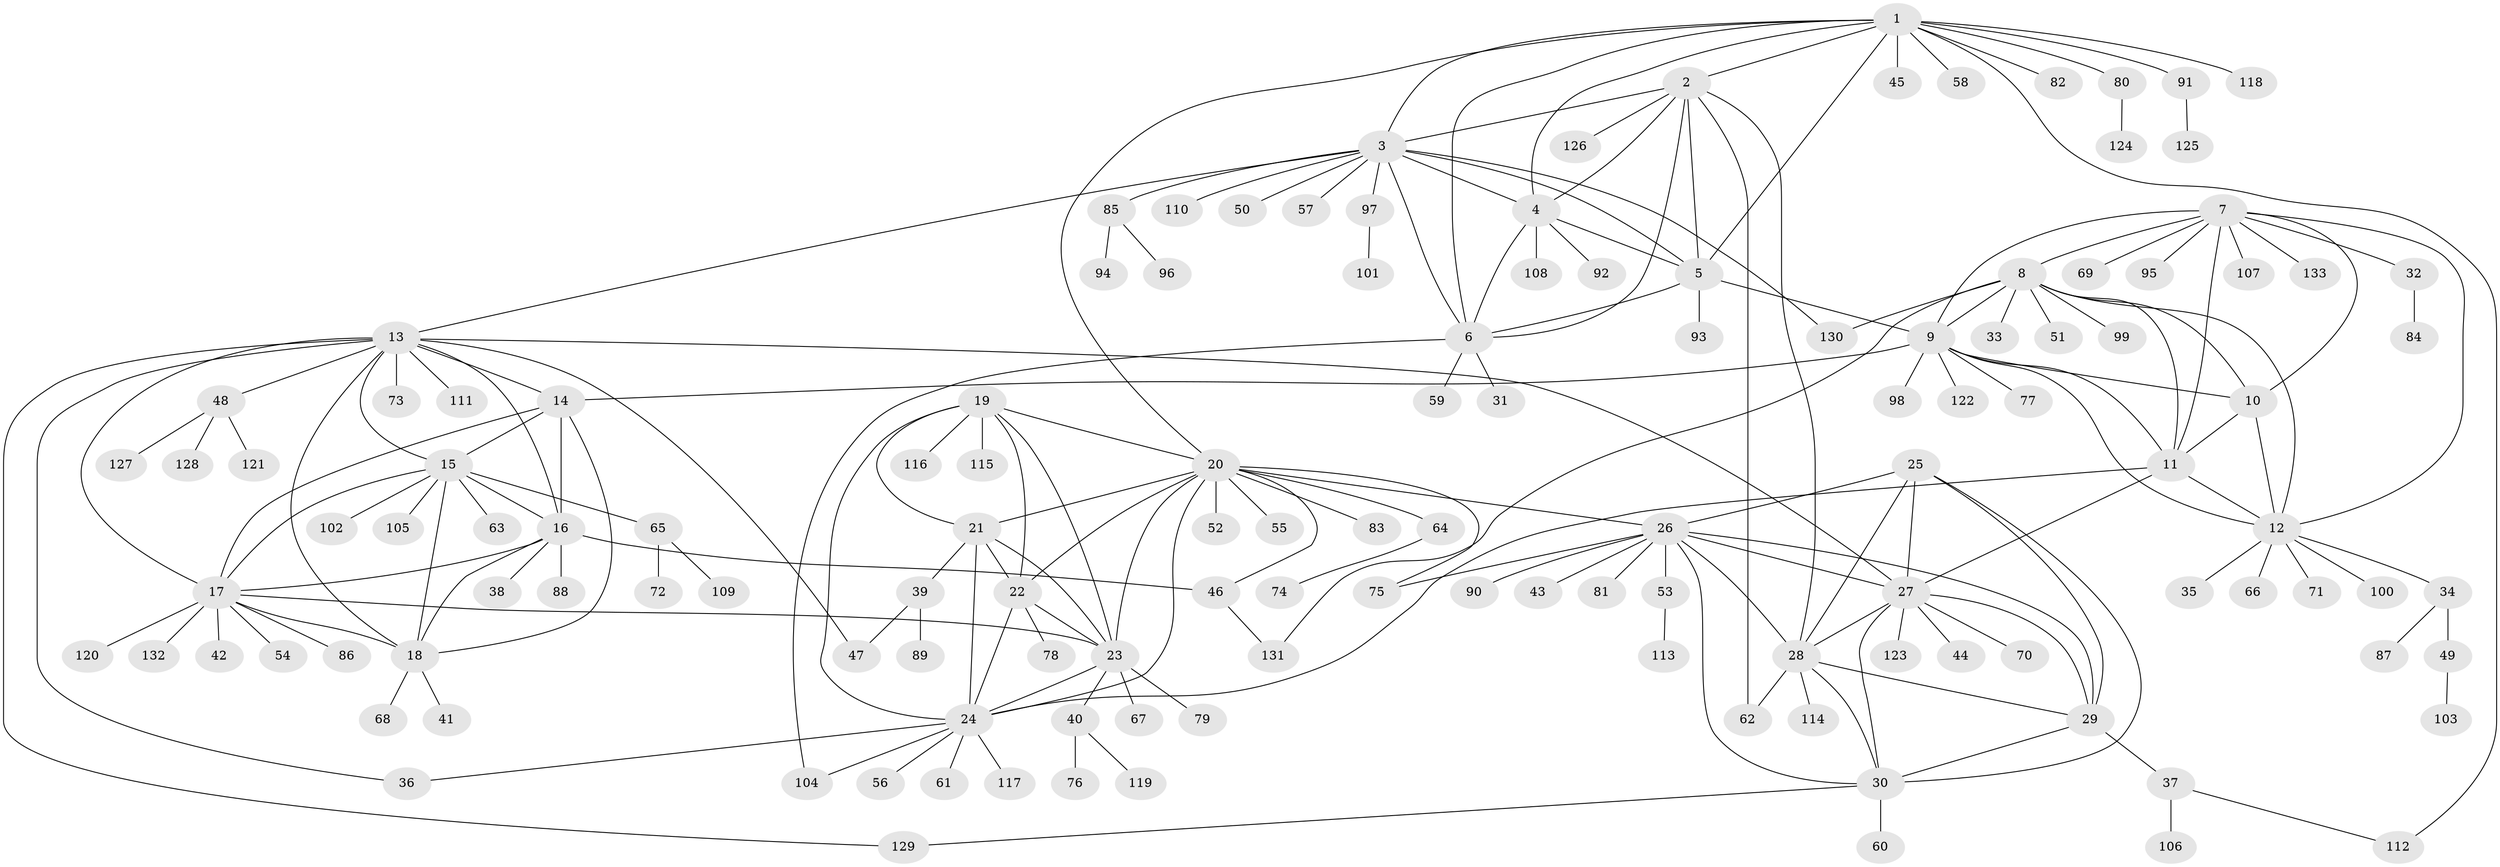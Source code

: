 // coarse degree distribution, {3: 0.05128205128205128, 4: 0.02564102564102564, 2: 0.05128205128205128, 1: 0.717948717948718, 6: 0.02564102564102564, 9: 0.02564102564102564, 7: 0.05128205128205128, 5: 0.02564102564102564, 16: 0.02564102564102564}
// Generated by graph-tools (version 1.1) at 2025/57/03/04/25 21:57:13]
// undirected, 133 vertices, 198 edges
graph export_dot {
graph [start="1"]
  node [color=gray90,style=filled];
  1;
  2;
  3;
  4;
  5;
  6;
  7;
  8;
  9;
  10;
  11;
  12;
  13;
  14;
  15;
  16;
  17;
  18;
  19;
  20;
  21;
  22;
  23;
  24;
  25;
  26;
  27;
  28;
  29;
  30;
  31;
  32;
  33;
  34;
  35;
  36;
  37;
  38;
  39;
  40;
  41;
  42;
  43;
  44;
  45;
  46;
  47;
  48;
  49;
  50;
  51;
  52;
  53;
  54;
  55;
  56;
  57;
  58;
  59;
  60;
  61;
  62;
  63;
  64;
  65;
  66;
  67;
  68;
  69;
  70;
  71;
  72;
  73;
  74;
  75;
  76;
  77;
  78;
  79;
  80;
  81;
  82;
  83;
  84;
  85;
  86;
  87;
  88;
  89;
  90;
  91;
  92;
  93;
  94;
  95;
  96;
  97;
  98;
  99;
  100;
  101;
  102;
  103;
  104;
  105;
  106;
  107;
  108;
  109;
  110;
  111;
  112;
  113;
  114;
  115;
  116;
  117;
  118;
  119;
  120;
  121;
  122;
  123;
  124;
  125;
  126;
  127;
  128;
  129;
  130;
  131;
  132;
  133;
  1 -- 2;
  1 -- 3;
  1 -- 4;
  1 -- 5;
  1 -- 6;
  1 -- 20;
  1 -- 45;
  1 -- 58;
  1 -- 80;
  1 -- 82;
  1 -- 91;
  1 -- 112;
  1 -- 118;
  2 -- 3;
  2 -- 4;
  2 -- 5;
  2 -- 6;
  2 -- 28;
  2 -- 62;
  2 -- 126;
  3 -- 4;
  3 -- 5;
  3 -- 6;
  3 -- 13;
  3 -- 50;
  3 -- 57;
  3 -- 85;
  3 -- 97;
  3 -- 110;
  3 -- 130;
  4 -- 5;
  4 -- 6;
  4 -- 92;
  4 -- 108;
  5 -- 6;
  5 -- 9;
  5 -- 93;
  6 -- 31;
  6 -- 59;
  6 -- 104;
  7 -- 8;
  7 -- 9;
  7 -- 10;
  7 -- 11;
  7 -- 12;
  7 -- 32;
  7 -- 69;
  7 -- 95;
  7 -- 107;
  7 -- 133;
  8 -- 9;
  8 -- 10;
  8 -- 11;
  8 -- 12;
  8 -- 33;
  8 -- 51;
  8 -- 99;
  8 -- 130;
  8 -- 131;
  9 -- 10;
  9 -- 11;
  9 -- 12;
  9 -- 14;
  9 -- 77;
  9 -- 98;
  9 -- 122;
  10 -- 11;
  10 -- 12;
  11 -- 12;
  11 -- 24;
  11 -- 27;
  12 -- 34;
  12 -- 35;
  12 -- 66;
  12 -- 71;
  12 -- 100;
  13 -- 14;
  13 -- 15;
  13 -- 16;
  13 -- 17;
  13 -- 18;
  13 -- 27;
  13 -- 36;
  13 -- 47;
  13 -- 48;
  13 -- 73;
  13 -- 111;
  13 -- 129;
  14 -- 15;
  14 -- 16;
  14 -- 17;
  14 -- 18;
  15 -- 16;
  15 -- 17;
  15 -- 18;
  15 -- 63;
  15 -- 65;
  15 -- 102;
  15 -- 105;
  16 -- 17;
  16 -- 18;
  16 -- 38;
  16 -- 46;
  16 -- 88;
  17 -- 18;
  17 -- 23;
  17 -- 42;
  17 -- 54;
  17 -- 86;
  17 -- 120;
  17 -- 132;
  18 -- 41;
  18 -- 68;
  19 -- 20;
  19 -- 21;
  19 -- 22;
  19 -- 23;
  19 -- 24;
  19 -- 115;
  19 -- 116;
  20 -- 21;
  20 -- 22;
  20 -- 23;
  20 -- 24;
  20 -- 26;
  20 -- 46;
  20 -- 52;
  20 -- 55;
  20 -- 64;
  20 -- 75;
  20 -- 83;
  21 -- 22;
  21 -- 23;
  21 -- 24;
  21 -- 39;
  22 -- 23;
  22 -- 24;
  22 -- 78;
  23 -- 24;
  23 -- 40;
  23 -- 67;
  23 -- 79;
  24 -- 36;
  24 -- 56;
  24 -- 61;
  24 -- 104;
  24 -- 117;
  25 -- 26;
  25 -- 27;
  25 -- 28;
  25 -- 29;
  25 -- 30;
  26 -- 27;
  26 -- 28;
  26 -- 29;
  26 -- 30;
  26 -- 43;
  26 -- 53;
  26 -- 75;
  26 -- 81;
  26 -- 90;
  27 -- 28;
  27 -- 29;
  27 -- 30;
  27 -- 44;
  27 -- 70;
  27 -- 123;
  28 -- 29;
  28 -- 30;
  28 -- 62;
  28 -- 114;
  29 -- 30;
  29 -- 37;
  30 -- 60;
  30 -- 129;
  32 -- 84;
  34 -- 49;
  34 -- 87;
  37 -- 106;
  37 -- 112;
  39 -- 47;
  39 -- 89;
  40 -- 76;
  40 -- 119;
  46 -- 131;
  48 -- 121;
  48 -- 127;
  48 -- 128;
  49 -- 103;
  53 -- 113;
  64 -- 74;
  65 -- 72;
  65 -- 109;
  80 -- 124;
  85 -- 94;
  85 -- 96;
  91 -- 125;
  97 -- 101;
}
